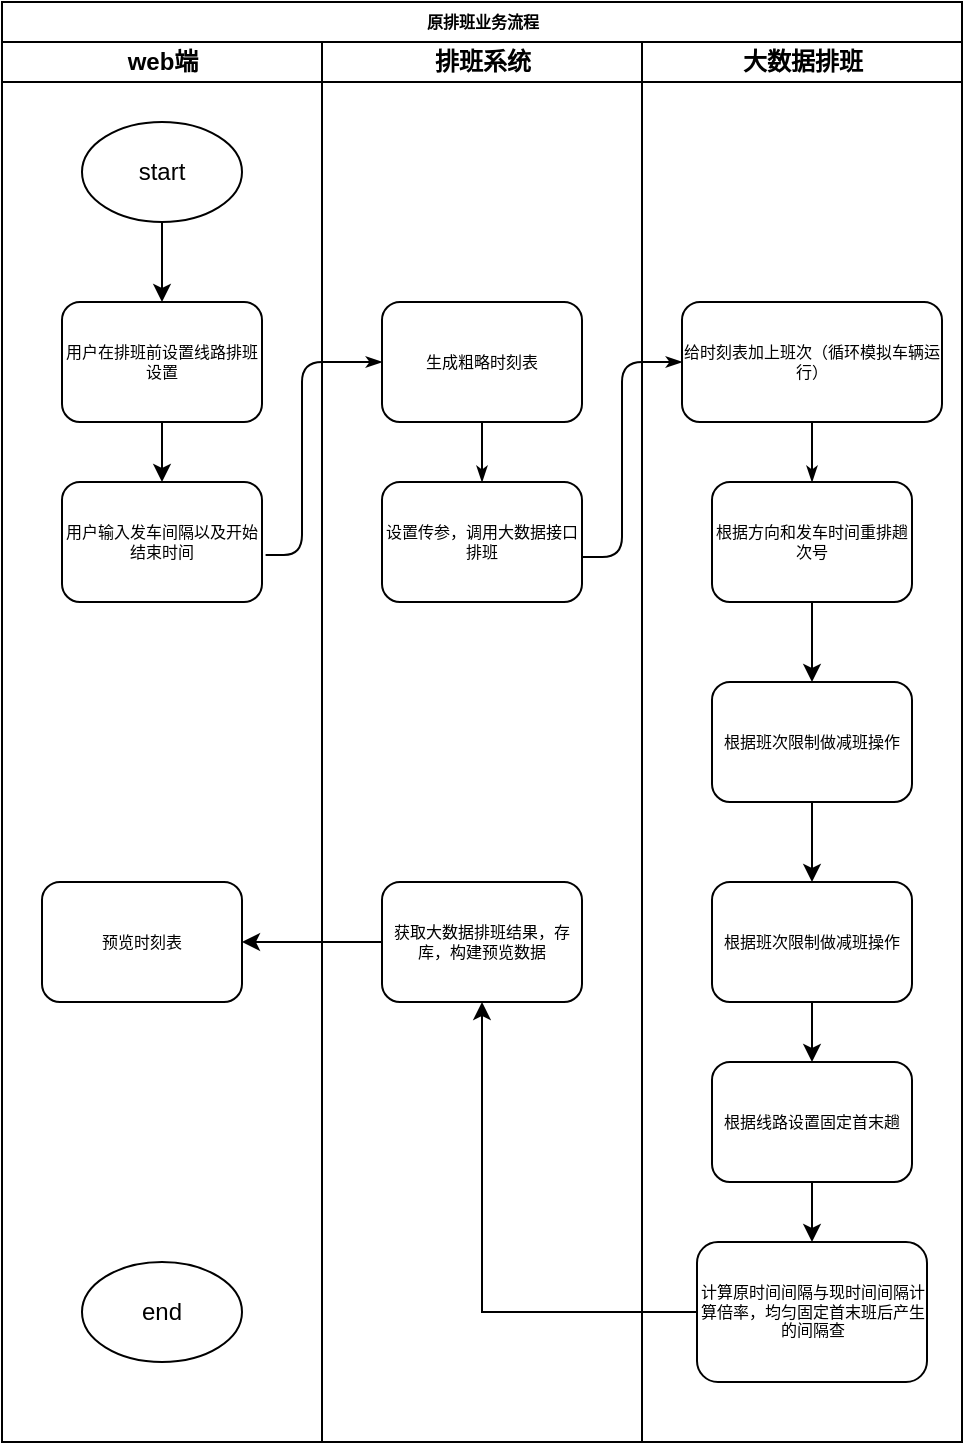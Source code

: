 <mxfile version="20.6.2" type="github">
  <diagram name="Page-1" id="74e2e168-ea6b-b213-b513-2b3c1d86103e">
    <mxGraphModel dx="981" dy="548" grid="1" gridSize="10" guides="1" tooltips="1" connect="1" arrows="1" fold="1" page="1" pageScale="1" pageWidth="1100" pageHeight="850" background="none" math="0" shadow="0">
      <root>
        <mxCell id="0" />
        <mxCell id="1" parent="0" />
        <mxCell id="77e6c97f196da883-1" value="原排班业务流程" style="swimlane;html=1;childLayout=stackLayout;startSize=20;rounded=0;shadow=0;labelBackgroundColor=none;strokeWidth=1;fontFamily=Verdana;fontSize=8;align=center;" parent="1" vertex="1">
          <mxGeometry x="270" y="70" width="480" height="720" as="geometry" />
        </mxCell>
        <mxCell id="77e6c97f196da883-26" style="edgeStyle=orthogonalEdgeStyle;rounded=1;html=1;labelBackgroundColor=none;startArrow=none;startFill=0;startSize=5;endArrow=classicThin;endFill=1;endSize=5;jettySize=auto;orthogonalLoop=1;strokeWidth=1;fontFamily=Verdana;fontSize=8;exitX=1.018;exitY=0.608;exitDx=0;exitDy=0;exitPerimeter=0;entryX=0;entryY=0.5;entryDx=0;entryDy=0;" parent="77e6c97f196da883-1" source="CN0OSJrUNWxTbJQCFMyO-5" target="77e6c97f196da883-11" edge="1">
          <mxGeometry relative="1" as="geometry">
            <Array as="points">
              <mxPoint x="150" y="276" />
              <mxPoint x="150" y="180" />
            </Array>
          </mxGeometry>
        </mxCell>
        <mxCell id="CN0OSJrUNWxTbJQCFMyO-10" style="edgeStyle=orthogonalEdgeStyle;rounded=1;html=1;labelBackgroundColor=none;startArrow=none;startFill=0;startSize=5;endArrow=classicThin;endFill=1;endSize=5;jettySize=auto;orthogonalLoop=1;strokeWidth=1;fontFamily=Verdana;fontSize=8;exitX=1.004;exitY=0.625;exitDx=0;exitDy=0;exitPerimeter=0;entryX=0;entryY=0.5;entryDx=0;entryDy=0;" edge="1" parent="77e6c97f196da883-1" source="77e6c97f196da883-9" target="77e6c97f196da883-12">
          <mxGeometry relative="1" as="geometry">
            <mxPoint x="301.77" y="246.48" as="sourcePoint" />
            <mxPoint x="360" y="380" as="targetPoint" />
            <Array as="points">
              <mxPoint x="310" y="278" />
              <mxPoint x="310" y="180" />
            </Array>
          </mxGeometry>
        </mxCell>
        <mxCell id="77e6c97f196da883-2" value="web端" style="swimlane;html=1;startSize=20;" parent="77e6c97f196da883-1" vertex="1">
          <mxGeometry y="20" width="160" height="700" as="geometry">
            <mxRectangle y="20" width="40" height="730" as="alternateBounds" />
          </mxGeometry>
        </mxCell>
        <mxCell id="CN0OSJrUNWxTbJQCFMyO-7" value="" style="edgeStyle=orthogonalEdgeStyle;rounded=0;orthogonalLoop=1;jettySize=auto;html=1;" edge="1" parent="77e6c97f196da883-2" source="CN0OSJrUNWxTbJQCFMyO-2" target="CN0OSJrUNWxTbJQCFMyO-4">
          <mxGeometry relative="1" as="geometry" />
        </mxCell>
        <mxCell id="CN0OSJrUNWxTbJQCFMyO-2" value="start" style="ellipse;whiteSpace=wrap;html=1;" vertex="1" parent="77e6c97f196da883-2">
          <mxGeometry x="40" y="40" width="80" height="50" as="geometry" />
        </mxCell>
        <mxCell id="CN0OSJrUNWxTbJQCFMyO-3" value="end" style="ellipse;whiteSpace=wrap;html=1;" vertex="1" parent="77e6c97f196da883-2">
          <mxGeometry x="40" y="610" width="80" height="50" as="geometry" />
        </mxCell>
        <mxCell id="CN0OSJrUNWxTbJQCFMyO-6" value="" style="edgeStyle=orthogonalEdgeStyle;rounded=0;orthogonalLoop=1;jettySize=auto;html=1;" edge="1" parent="77e6c97f196da883-2" source="CN0OSJrUNWxTbJQCFMyO-4" target="CN0OSJrUNWxTbJQCFMyO-5">
          <mxGeometry relative="1" as="geometry" />
        </mxCell>
        <mxCell id="CN0OSJrUNWxTbJQCFMyO-4" value="用户在排班前设置线路排班设置" style="rounded=1;whiteSpace=wrap;html=1;shadow=0;labelBackgroundColor=none;strokeWidth=1;fontFamily=Verdana;fontSize=8;align=center;" vertex="1" parent="77e6c97f196da883-2">
          <mxGeometry x="30" y="130" width="100" height="60" as="geometry" />
        </mxCell>
        <mxCell id="CN0OSJrUNWxTbJQCFMyO-5" value="用户输入发车间隔以及开始结束时间" style="rounded=1;whiteSpace=wrap;html=1;shadow=0;labelBackgroundColor=none;strokeWidth=1;fontFamily=Verdana;fontSize=8;align=center;" vertex="1" parent="77e6c97f196da883-2">
          <mxGeometry x="30" y="220" width="100" height="60" as="geometry" />
        </mxCell>
        <mxCell id="CN0OSJrUNWxTbJQCFMyO-21" value="预览时刻表" style="rounded=1;whiteSpace=wrap;html=1;shadow=0;labelBackgroundColor=none;strokeWidth=1;fontFamily=Verdana;fontSize=8;align=center;" vertex="1" parent="77e6c97f196da883-2">
          <mxGeometry x="20" y="420" width="100" height="60" as="geometry" />
        </mxCell>
        <mxCell id="77e6c97f196da883-3" value="排班系统" style="swimlane;html=1;startSize=20;" parent="77e6c97f196da883-1" vertex="1">
          <mxGeometry x="160" y="20" width="160" height="700" as="geometry" />
        </mxCell>
        <mxCell id="77e6c97f196da883-11" value="生成粗略时刻表" style="rounded=1;whiteSpace=wrap;html=1;shadow=0;labelBackgroundColor=none;strokeWidth=1;fontFamily=Verdana;fontSize=8;align=center;" parent="77e6c97f196da883-3" vertex="1">
          <mxGeometry x="30" y="130" width="100" height="60" as="geometry" />
        </mxCell>
        <mxCell id="77e6c97f196da883-9" value="设置传参，调用大数据接口排班" style="rounded=1;whiteSpace=wrap;html=1;shadow=0;labelBackgroundColor=none;strokeWidth=1;fontFamily=Verdana;fontSize=8;align=center;" parent="77e6c97f196da883-3" vertex="1">
          <mxGeometry x="30" y="220" width="100" height="60" as="geometry" />
        </mxCell>
        <mxCell id="77e6c97f196da883-27" style="edgeStyle=orthogonalEdgeStyle;rounded=1;html=1;labelBackgroundColor=none;startArrow=none;startFill=0;startSize=5;endArrow=classicThin;endFill=1;endSize=5;jettySize=auto;orthogonalLoop=1;strokeWidth=1;fontFamily=Verdana;fontSize=8;entryX=0.5;entryY=0;entryDx=0;entryDy=0;" parent="77e6c97f196da883-3" source="77e6c97f196da883-11" target="77e6c97f196da883-9" edge="1">
          <mxGeometry relative="1" as="geometry">
            <Array as="points" />
          </mxGeometry>
        </mxCell>
        <mxCell id="CN0OSJrUNWxTbJQCFMyO-18" value="获取大数据排班结果，存库，构建预览数据" style="rounded=1;whiteSpace=wrap;html=1;shadow=0;labelBackgroundColor=none;strokeWidth=1;fontFamily=Verdana;fontSize=8;align=center;" vertex="1" parent="77e6c97f196da883-3">
          <mxGeometry x="30" y="420" width="100" height="60" as="geometry" />
        </mxCell>
        <mxCell id="77e6c97f196da883-4" value="大数据排班" style="swimlane;html=1;startSize=20;" parent="77e6c97f196da883-1" vertex="1">
          <mxGeometry x="320" y="20" width="160" height="700" as="geometry" />
        </mxCell>
        <mxCell id="CN0OSJrUNWxTbJQCFMyO-11" value="" style="edgeStyle=orthogonalEdgeStyle;rounded=0;orthogonalLoop=1;jettySize=auto;html=1;" edge="1" parent="77e6c97f196da883-4" source="77e6c97f196da883-14" target="77e6c97f196da883-10">
          <mxGeometry relative="1" as="geometry" />
        </mxCell>
        <mxCell id="77e6c97f196da883-14" value="根据方向和发车时间重排趟次号" style="rounded=1;whiteSpace=wrap;html=1;shadow=0;labelBackgroundColor=none;strokeWidth=1;fontFamily=Verdana;fontSize=8;align=center;" parent="77e6c97f196da883-4" vertex="1">
          <mxGeometry x="35" y="220" width="100" height="60" as="geometry" />
        </mxCell>
        <mxCell id="77e6c97f196da883-12" value="给时刻表加上班次（循环模拟车辆运行）" style="rounded=1;whiteSpace=wrap;html=1;shadow=0;labelBackgroundColor=none;strokeWidth=1;fontFamily=Verdana;fontSize=8;align=center;" parent="77e6c97f196da883-4" vertex="1">
          <mxGeometry x="20" y="130" width="130" height="60" as="geometry" />
        </mxCell>
        <mxCell id="77e6c97f196da883-29" style="edgeStyle=orthogonalEdgeStyle;rounded=1;html=1;labelBackgroundColor=none;startArrow=none;startFill=0;startSize=5;endArrow=classicThin;endFill=1;endSize=5;jettySize=auto;orthogonalLoop=1;strokeWidth=1;fontFamily=Verdana;fontSize=8" parent="77e6c97f196da883-4" source="77e6c97f196da883-12" target="77e6c97f196da883-14" edge="1">
          <mxGeometry relative="1" as="geometry">
            <mxPoint x="-69.966" y="640.026" as="targetPoint" />
          </mxGeometry>
        </mxCell>
        <mxCell id="CN0OSJrUNWxTbJQCFMyO-13" value="" style="edgeStyle=orthogonalEdgeStyle;rounded=0;orthogonalLoop=1;jettySize=auto;html=1;" edge="1" parent="77e6c97f196da883-4" source="77e6c97f196da883-10" target="CN0OSJrUNWxTbJQCFMyO-12">
          <mxGeometry relative="1" as="geometry" />
        </mxCell>
        <mxCell id="77e6c97f196da883-10" value="根据班次限制做减班操作" style="rounded=1;whiteSpace=wrap;html=1;shadow=0;labelBackgroundColor=none;strokeWidth=1;fontFamily=Verdana;fontSize=8;align=center;" parent="77e6c97f196da883-4" vertex="1">
          <mxGeometry x="35" y="320" width="100" height="60" as="geometry" />
        </mxCell>
        <mxCell id="CN0OSJrUNWxTbJQCFMyO-15" value="" style="edgeStyle=orthogonalEdgeStyle;rounded=0;orthogonalLoop=1;jettySize=auto;html=1;" edge="1" parent="77e6c97f196da883-4" source="CN0OSJrUNWxTbJQCFMyO-12" target="CN0OSJrUNWxTbJQCFMyO-14">
          <mxGeometry relative="1" as="geometry" />
        </mxCell>
        <mxCell id="CN0OSJrUNWxTbJQCFMyO-12" value="根据班次限制做减班操作" style="rounded=1;whiteSpace=wrap;html=1;shadow=0;labelBackgroundColor=none;strokeWidth=1;fontFamily=Verdana;fontSize=8;align=center;" vertex="1" parent="77e6c97f196da883-4">
          <mxGeometry x="35" y="420" width="100" height="60" as="geometry" />
        </mxCell>
        <mxCell id="CN0OSJrUNWxTbJQCFMyO-17" value="" style="edgeStyle=orthogonalEdgeStyle;rounded=0;orthogonalLoop=1;jettySize=auto;html=1;" edge="1" parent="77e6c97f196da883-4" source="CN0OSJrUNWxTbJQCFMyO-14" target="CN0OSJrUNWxTbJQCFMyO-16">
          <mxGeometry relative="1" as="geometry" />
        </mxCell>
        <mxCell id="CN0OSJrUNWxTbJQCFMyO-14" value="根据线路设置固定首末趟" style="rounded=1;whiteSpace=wrap;html=1;shadow=0;labelBackgroundColor=none;strokeWidth=1;fontFamily=Verdana;fontSize=8;align=center;" vertex="1" parent="77e6c97f196da883-4">
          <mxGeometry x="35" y="510" width="100" height="60" as="geometry" />
        </mxCell>
        <mxCell id="CN0OSJrUNWxTbJQCFMyO-16" value="计算原时间间隔与现时间间隔计算倍率，均匀固定首末班后产生的间隔查" style="rounded=1;whiteSpace=wrap;html=1;shadow=0;labelBackgroundColor=none;strokeWidth=1;fontFamily=Verdana;fontSize=8;align=center;" vertex="1" parent="77e6c97f196da883-4">
          <mxGeometry x="27.5" y="600" width="115" height="70" as="geometry" />
        </mxCell>
        <mxCell id="CN0OSJrUNWxTbJQCFMyO-19" value="" style="edgeStyle=orthogonalEdgeStyle;rounded=0;orthogonalLoop=1;jettySize=auto;html=1;" edge="1" parent="77e6c97f196da883-1" source="CN0OSJrUNWxTbJQCFMyO-16" target="CN0OSJrUNWxTbJQCFMyO-18">
          <mxGeometry relative="1" as="geometry" />
        </mxCell>
        <mxCell id="CN0OSJrUNWxTbJQCFMyO-22" value="" style="edgeStyle=orthogonalEdgeStyle;rounded=0;orthogonalLoop=1;jettySize=auto;html=1;" edge="1" parent="77e6c97f196da883-1" source="CN0OSJrUNWxTbJQCFMyO-18" target="CN0OSJrUNWxTbJQCFMyO-21">
          <mxGeometry relative="1" as="geometry" />
        </mxCell>
      </root>
    </mxGraphModel>
  </diagram>
</mxfile>
